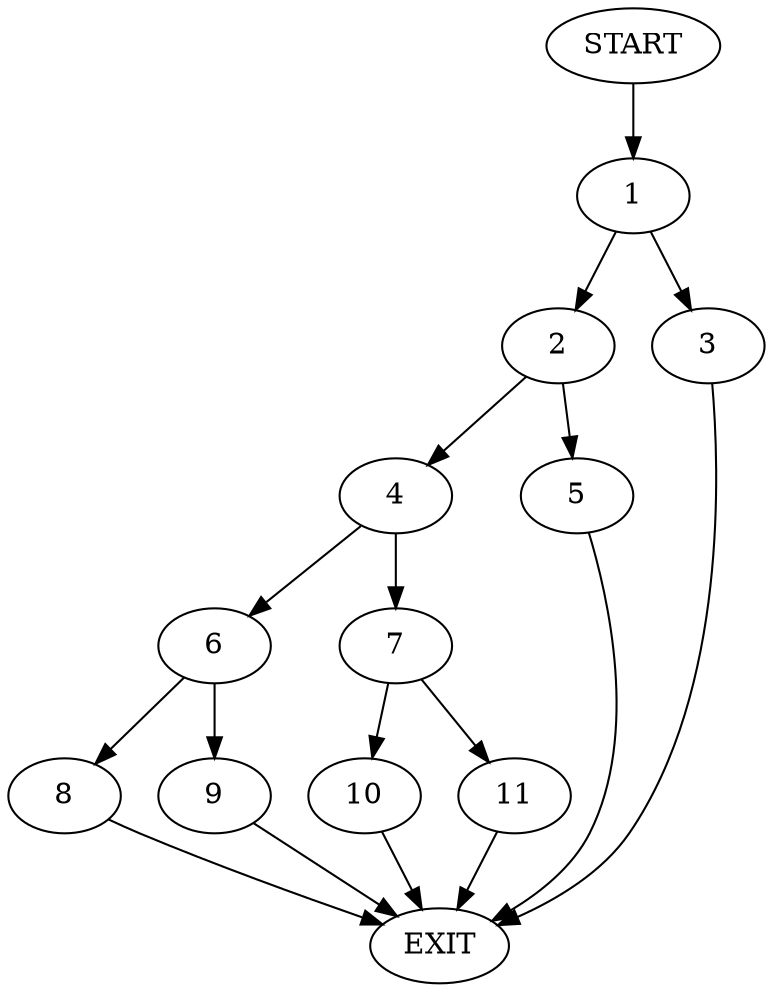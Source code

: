 digraph {
0 [label="START"]
12 [label="EXIT"]
0 -> 1
1 -> 2
1 -> 3
3 -> 12
2 -> 4
2 -> 5
5 -> 12
4 -> 6
4 -> 7
6 -> 8
6 -> 9
7 -> 10
7 -> 11
8 -> 12
9 -> 12
11 -> 12
10 -> 12
}
